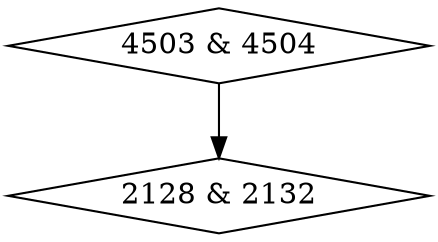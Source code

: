 digraph {
0 [label = "2128 & 2132", shape = diamond];
1 [label = "4503 & 4504", shape = diamond];
1->0;
}
